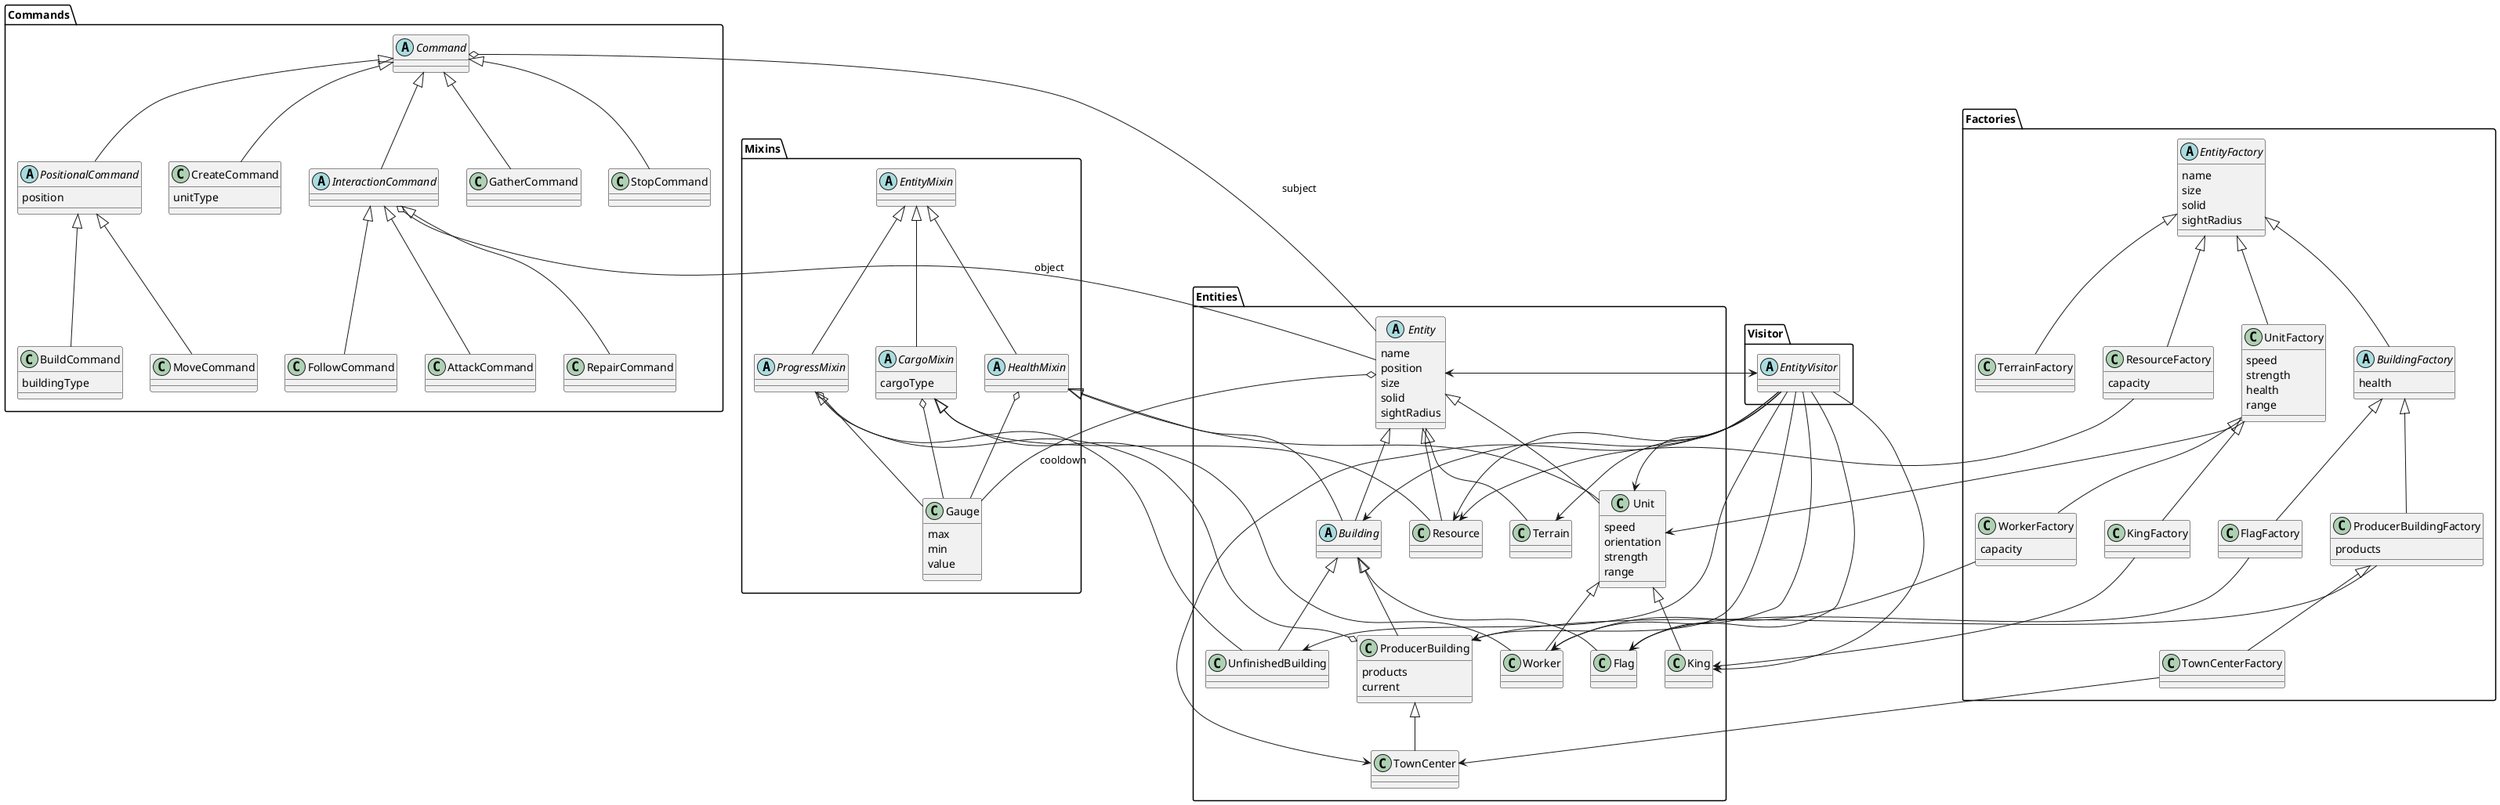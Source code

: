 @startuml

package Mixins {
class Gauge {
max
min
value
}
abstract class EntityMixin
abstract class ProgressMixin
abstract class HealthMixin
abstract class CargoMixin {
cargoType
}
}

package Entities {
abstract class Entity {
name
position
size
solid
sightRadius
}
class Terrain
class Unit {
speed
orientation
strength
range
}
abstract class Building
class ProducerBuilding {
products
current
}
class UnfinishedBuilding
class TownCenter
class Flag
class Resource
class Worker
class King
}

Entity <|-- Building
Entity <|-- Terrain
Building <|-- Flag
Building <|-- UnfinishedBuilding
Building <|-- ProducerBuilding
ProducerBuilding <|-- TownCenter

Entity <|-- Resource

Entity <|-- Unit
Unit <|-- King
Unit <|-- Worker


Entity o-- Gauge : cooldown

ProducerBuilding o-- ProgressMixin

EntityMixin <|-- ProgressMixin
ProgressMixin o-- Gauge

EntityMixin <|-- HealthMixin
HealthMixin o-- Gauge

EntityMixin <|-- CargoMixin
CargoMixin o-- Gauge

HealthMixin <|-- Unit
HealthMixin <|-- Building

CargoMixin <|-- Resource
CargoMixin <|-- Worker

ProgressMixin <|-- UnfinishedBuilding


package Commands {
abstract class Command
class StopCommand
abstract class PositionalCommand {
position
}
class CreateCommand {
unitType
}
class MoveCommand
class BuildCommand {
buildingType
}
abstract class InteractionCommand
class AttackCommand
class RepairCommand
class FollowCommand
class GatherCommand
}

Command o-- Entity : subject

Command <|-- StopCommand

Command <|-- CreateCommand

Command <|-- GatherCommand

Command <|-- PositionalCommand

PositionalCommand <|-- MoveCommand
PositionalCommand <|-- BuildCommand

Command <|-- InteractionCommand

InteractionCommand o-- Entity : object

InteractionCommand <|-- AttackCommand
InteractionCommand <|-- RepairCommand
InteractionCommand <|-- FollowCommand


package Factories {
abstract class EntityFactory {
name
size
solid
sightRadius
}
class TerrainFactory
class UnitFactory {
speed
strength
health
range
}
abstract class BuildingFactory {
health
}
class ResourceFactory {
capacity
}
class WorkerFactory {
capacity
}
class KingFactory
class FlagFactory
class ProducerBuildingFactory {
products
}
class TownCenterFactory
}

EntityFactory <|-- UnitFactory
EntityFactory <|-- TerrainFactory
EntityFactory <|-- BuildingFactory
EntityFactory <|-- ResourceFactory
ResourceFactory --> Resource

UnitFactory <|-- WorkerFactory
WorkerFactory --> Worker
UnitFactory <|-- KingFactory
UnitFactory --> Unit
KingFactory --> King
BuildingFactory <|-- FlagFactory
FlagFactory --> Flag
BuildingFactory <|-- ProducerBuildingFactory
ProducerBuildingFactory --> ProducerBuilding
ProducerBuildingFactory <|-- TownCenterFactory
TownCenterFactory --> TownCenter


package Visitor {
abstract class EntityVisitor
}

Entity --> EntityVisitor
EntityVisitor --> Entity
EntityVisitor --> Unit
EntityVisitor --> Worker
EntityVisitor --> King
EntityVisitor --> Building
EntityVisitor --> UnfinishedBuilding
EntityVisitor --> ProducerBuilding
EntityVisitor --> TownCenter
EntityVisitor --> Flag
EntityVisitor --> Resource
EntityVisitor --> Terrain
@enduml


